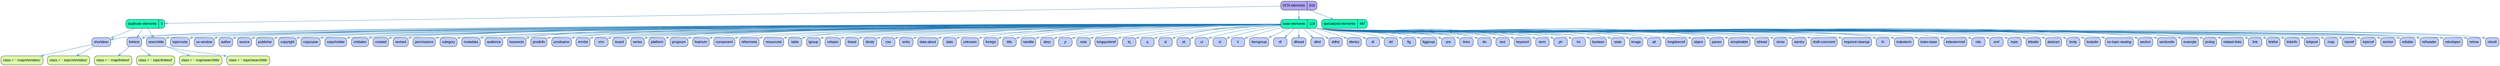 // DITA Stats
strict digraph {
			
  // Other nodes
      
	"elements" [label ="DITA elements | 616" fontname="Arial" shape="Mrecord" style="filled"  fillcolor="#AFA7F4"]
         
	"baseElements" [label ="base elements | 119" fontname="Arial" shape="Mrecord" style="filled"  fillcolor="#1AFABC"]
            
	"map" [label ="map" fontname="Arial" shape="Mrecord" style="filled"  fillcolor="#BFCFFF"]
            
	"navref" [label ="navref" fontname="Arial" shape="Mrecord" style="filled"  fillcolor="#BFCFFF"]
            
	"topicref" [label ="topicref" fontname="Arial" shape="Mrecord" style="filled"  fillcolor="#BFCFFF"]
            
	"anchor" [label ="anchor" fontname="Arial" shape="Mrecord" style="filled"  fillcolor="#BFCFFF"]
            
	"reltable" [label ="reltable" fontname="Arial" shape="Mrecord" style="filled"  fillcolor="#BFCFFF"]
            
	"relheader" [label ="relheader" fontname="Arial" shape="Mrecord" style="filled"  fillcolor="#BFCFFF"]
            
	"relcolspec" [label ="relcolspec" fontname="Arial" shape="Mrecord" style="filled"  fillcolor="#BFCFFF"]
            
	"relrow" [label ="relrow" fontname="Arial" shape="Mrecord" style="filled"  fillcolor="#BFCFFF"]
            
	"relcell" [label ="relcell" fontname="Arial" shape="Mrecord" style="filled"  fillcolor="#BFCFFF"]
            
	"topicmeta" [label ="topicmeta" fontname="Arial" shape="Mrecord" style="filled"  fillcolor="#BFCFFF"]
            
	"shortdesc" [label ="shortdesc" fontname="Arial" shape="Mrecord" style="filled"  fillcolor="#BFCFFF"]
            
	"linktext" [label ="linktext" fontname="Arial" shape="Mrecord" style="filled"  fillcolor="#BFCFFF"]
            
	"searchtitle" [label ="searchtitle" fontname="Arial" shape="Mrecord" style="filled"  fillcolor="#BFCFFF"]
            
	"ux-window" [label ="ux-window" fontname="Arial" shape="Mrecord" style="filled"  fillcolor="#BFCFFF"]
            
	"author" [label ="author" fontname="Arial" shape="Mrecord" style="filled"  fillcolor="#BFCFFF"]
            
	"source" [label ="source" fontname="Arial" shape="Mrecord" style="filled"  fillcolor="#BFCFFF"]
            
	"publisher" [label ="publisher" fontname="Arial" shape="Mrecord" style="filled"  fillcolor="#BFCFFF"]
            
	"copyright" [label ="copyright" fontname="Arial" shape="Mrecord" style="filled"  fillcolor="#BFCFFF"]
            
	"copyryear" [label ="copyryear" fontname="Arial" shape="Mrecord" style="filled"  fillcolor="#BFCFFF"]
            
	"copyrholder" [label ="copyrholder" fontname="Arial" shape="Mrecord" style="filled"  fillcolor="#BFCFFF"]
            
	"critdates" [label ="critdates" fontname="Arial" shape="Mrecord" style="filled"  fillcolor="#BFCFFF"]
            
	"created" [label ="created" fontname="Arial" shape="Mrecord" style="filled"  fillcolor="#BFCFFF"]
            
	"revised" [label ="revised" fontname="Arial" shape="Mrecord" style="filled"  fillcolor="#BFCFFF"]
            
	"permissions" [label ="permissions" fontname="Arial" shape="Mrecord" style="filled"  fillcolor="#BFCFFF"]
            
	"category" [label ="category" fontname="Arial" shape="Mrecord" style="filled"  fillcolor="#BFCFFF"]
            
	"metadata" [label ="metadata" fontname="Arial" shape="Mrecord" style="filled"  fillcolor="#BFCFFF"]
            
	"audience" [label ="audience" fontname="Arial" shape="Mrecord" style="filled"  fillcolor="#BFCFFF"]
            
	"keywords" [label ="keywords" fontname="Arial" shape="Mrecord" style="filled"  fillcolor="#BFCFFF"]
            
	"prodinfo" [label ="prodinfo" fontname="Arial" shape="Mrecord" style="filled"  fillcolor="#BFCFFF"]
            
	"prodname" [label ="prodname" fontname="Arial" shape="Mrecord" style="filled"  fillcolor="#BFCFFF"]
            
	"vrmlist" [label ="vrmlist" fontname="Arial" shape="Mrecord" style="filled"  fillcolor="#BFCFFF"]
            
	"vrm" [label ="vrm" fontname="Arial" shape="Mrecord" style="filled"  fillcolor="#BFCFFF"]
            
	"brand" [label ="brand" fontname="Arial" shape="Mrecord" style="filled"  fillcolor="#BFCFFF"]
            
	"series" [label ="series" fontname="Arial" shape="Mrecord" style="filled"  fillcolor="#BFCFFF"]
            
	"platform" [label ="platform" fontname="Arial" shape="Mrecord" style="filled"  fillcolor="#BFCFFF"]
            
	"prognum" [label ="prognum" fontname="Arial" shape="Mrecord" style="filled"  fillcolor="#BFCFFF"]
            
	"featnum" [label ="featnum" fontname="Arial" shape="Mrecord" style="filled"  fillcolor="#BFCFFF"]
            
	"component" [label ="component" fontname="Arial" shape="Mrecord" style="filled"  fillcolor="#BFCFFF"]
            
	"othermeta" [label ="othermeta" fontname="Arial" shape="Mrecord" style="filled"  fillcolor="#BFCFFF"]
            
	"resourceid" [label ="resourceid" fontname="Arial" shape="Mrecord" style="filled"  fillcolor="#BFCFFF"]
            
	"table" [label ="table" fontname="Arial" shape="Mrecord" style="filled"  fillcolor="#BFCFFF"]
            
	"tgroup" [label ="tgroup" fontname="Arial" shape="Mrecord" style="filled"  fillcolor="#BFCFFF"]
            
	"colspec" [label ="colspec" fontname="Arial" shape="Mrecord" style="filled"  fillcolor="#BFCFFF"]
            
	"thead" [label ="thead" fontname="Arial" shape="Mrecord" style="filled"  fillcolor="#BFCFFF"]
            
	"tbody" [label ="tbody" fontname="Arial" shape="Mrecord" style="filled"  fillcolor="#BFCFFF"]
            
	"row" [label ="row" fontname="Arial" shape="Mrecord" style="filled"  fillcolor="#BFCFFF"]
            
	"entry" [label ="entry" fontname="Arial" shape="Mrecord" style="filled"  fillcolor="#BFCFFF"]
            
	"data-about" [label ="data-about" fontname="Arial" shape="Mrecord" style="filled"  fillcolor="#BFCFFF"]
            
	"data" [label ="data" fontname="Arial" shape="Mrecord" style="filled"  fillcolor="#BFCFFF"]
            
	"unknown" [label ="unknown" fontname="Arial" shape="Mrecord" style="filled"  fillcolor="#BFCFFF"]
            
	"foreign" [label ="foreign" fontname="Arial" shape="Mrecord" style="filled"  fillcolor="#BFCFFF"]
            
	"title" [label ="title" fontname="Arial" shape="Mrecord" style="filled"  fillcolor="#BFCFFF"]
            
	"navtitle" [label ="navtitle" fontname="Arial" shape="Mrecord" style="filled"  fillcolor="#BFCFFF"]
            
	"desc" [label ="desc" fontname="Arial" shape="Mrecord" style="filled"  fillcolor="#BFCFFF"]
            
	"p" [label ="p" fontname="Arial" shape="Mrecord" style="filled"  fillcolor="#BFCFFF"]
            
	"note" [label ="note" fontname="Arial" shape="Mrecord" style="filled"  fillcolor="#BFCFFF"]
            
	"longquoteref" [label ="longquoteref" fontname="Arial" shape="Mrecord" style="filled"  fillcolor="#BFCFFF"]
            
	"lq" [label ="lq" fontname="Arial" shape="Mrecord" style="filled"  fillcolor="#BFCFFF"]
            
	"q" [label ="q" fontname="Arial" shape="Mrecord" style="filled"  fillcolor="#BFCFFF"]
            
	"sl" [label ="sl" fontname="Arial" shape="Mrecord" style="filled"  fillcolor="#BFCFFF"]
            
	"sli" [label ="sli" fontname="Arial" shape="Mrecord" style="filled"  fillcolor="#BFCFFF"]
            
	"ul" [label ="ul" fontname="Arial" shape="Mrecord" style="filled"  fillcolor="#BFCFFF"]
            
	"ol" [label ="ol" fontname="Arial" shape="Mrecord" style="filled"  fillcolor="#BFCFFF"]
            
	"li" [label ="li" fontname="Arial" shape="Mrecord" style="filled"  fillcolor="#BFCFFF"]
            
	"itemgroup" [label ="itemgroup" fontname="Arial" shape="Mrecord" style="filled"  fillcolor="#BFCFFF"]
            
	"dl" [label ="dl" fontname="Arial" shape="Mrecord" style="filled"  fillcolor="#BFCFFF"]
            
	"dlhead" [label ="dlhead" fontname="Arial" shape="Mrecord" style="filled"  fillcolor="#BFCFFF"]
            
	"dthd" [label ="dthd" fontname="Arial" shape="Mrecord" style="filled"  fillcolor="#BFCFFF"]
            
	"ddhd" [label ="ddhd" fontname="Arial" shape="Mrecord" style="filled"  fillcolor="#BFCFFF"]
            
	"dlentry" [label ="dlentry" fontname="Arial" shape="Mrecord" style="filled"  fillcolor="#BFCFFF"]
            
	"dt" [label ="dt" fontname="Arial" shape="Mrecord" style="filled"  fillcolor="#BFCFFF"]
            
	"dd" [label ="dd" fontname="Arial" shape="Mrecord" style="filled"  fillcolor="#BFCFFF"]
            
	"fig" [label ="fig" fontname="Arial" shape="Mrecord" style="filled"  fillcolor="#BFCFFF"]
            
	"figgroup" [label ="figgroup" fontname="Arial" shape="Mrecord" style="filled"  fillcolor="#BFCFFF"]
            
	"pre" [label ="pre" fontname="Arial" shape="Mrecord" style="filled"  fillcolor="#BFCFFF"]
            
	"lines" [label ="lines" fontname="Arial" shape="Mrecord" style="filled"  fillcolor="#BFCFFF"]
            
	"div" [label ="div" fontname="Arial" shape="Mrecord" style="filled"  fillcolor="#BFCFFF"]
            
	"text" [label ="text" fontname="Arial" shape="Mrecord" style="filled"  fillcolor="#BFCFFF"]
            
	"keyword" [label ="keyword" fontname="Arial" shape="Mrecord" style="filled"  fillcolor="#BFCFFF"]
            
	"term" [label ="term" fontname="Arial" shape="Mrecord" style="filled"  fillcolor="#BFCFFF"]
            
	"ph" [label ="ph" fontname="Arial" shape="Mrecord" style="filled"  fillcolor="#BFCFFF"]
            
	"tm" [label ="tm" fontname="Arial" shape="Mrecord" style="filled"  fillcolor="#BFCFFF"]
            
	"boolean" [label ="boolean" fontname="Arial" shape="Mrecord" style="filled"  fillcolor="#BFCFFF"]
            
	"state" [label ="state" fontname="Arial" shape="Mrecord" style="filled"  fillcolor="#BFCFFF"]
            
	"image" [label ="image" fontname="Arial" shape="Mrecord" style="filled"  fillcolor="#BFCFFF"]
            
	"alt" [label ="alt" fontname="Arial" shape="Mrecord" style="filled"  fillcolor="#BFCFFF"]
            
	"longdescref" [label ="longdescref" fontname="Arial" shape="Mrecord" style="filled"  fillcolor="#BFCFFF"]
            
	"object" [label ="object" fontname="Arial" shape="Mrecord" style="filled"  fillcolor="#BFCFFF"]
            
	"param" [label ="param" fontname="Arial" shape="Mrecord" style="filled"  fillcolor="#BFCFFF"]
            
	"simpletable" [label ="simpletable" fontname="Arial" shape="Mrecord" style="filled"  fillcolor="#BFCFFF"]
            
	"sthead" [label ="sthead" fontname="Arial" shape="Mrecord" style="filled"  fillcolor="#BFCFFF"]
            
	"strow" [label ="strow" fontname="Arial" shape="Mrecord" style="filled"  fillcolor="#BFCFFF"]
            
	"stentry" [label ="stentry" fontname="Arial" shape="Mrecord" style="filled"  fillcolor="#BFCFFF"]
            
	"draft-comment" [label ="draft-comment" fontname="Arial" shape="Mrecord" style="filled"  fillcolor="#BFCFFF"]
            
	"required-cleanup" [label ="required-cleanup" fontname="Arial" shape="Mrecord" style="filled"  fillcolor="#BFCFFF"]
            
	"fn" [label ="fn" fontname="Arial" shape="Mrecord" style="filled"  fillcolor="#BFCFFF"]
            
	"indexterm" [label ="indexterm" fontname="Arial" shape="Mrecord" style="filled"  fillcolor="#BFCFFF"]
            
	"index-base" [label ="index-base" fontname="Arial" shape="Mrecord" style="filled"  fillcolor="#BFCFFF"]
            
	"indextermref" [label ="indextermref" fontname="Arial" shape="Mrecord" style="filled"  fillcolor="#BFCFFF"]
            
	"cite" [label ="cite" fontname="Arial" shape="Mrecord" style="filled"  fillcolor="#BFCFFF"]
            
	"xref" [label ="xref" fontname="Arial" shape="Mrecord" style="filled"  fillcolor="#BFCFFF"]
            
	"topic" [label ="topic" fontname="Arial" shape="Mrecord" style="filled"  fillcolor="#BFCFFF"]
            
	"titlealts" [label ="titlealts" fontname="Arial" shape="Mrecord" style="filled"  fillcolor="#BFCFFF"]
            
	"searchtitle" [label ="searchtitle" fontname="Arial" shape="Mrecord" style="filled"  fillcolor="#BFCFFF"]
            
	"shortdesc" [label ="shortdesc" fontname="Arial" shape="Mrecord" style="filled"  fillcolor="#BFCFFF"]
            
	"abstract" [label ="abstract" fontname="Arial" shape="Mrecord" style="filled"  fillcolor="#BFCFFF"]
            
	"body" [label ="body" fontname="Arial" shape="Mrecord" style="filled"  fillcolor="#BFCFFF"]
            
	"bodydiv" [label ="bodydiv" fontname="Arial" shape="Mrecord" style="filled"  fillcolor="#BFCFFF"]
            
	"no-topic-nesting" [label ="no-topic-nesting" fontname="Arial" shape="Mrecord" style="filled"  fillcolor="#BFCFFF"]
            
	"section" [label ="section" fontname="Arial" shape="Mrecord" style="filled"  fillcolor="#BFCFFF"]
            
	"sectiondiv" [label ="sectiondiv" fontname="Arial" shape="Mrecord" style="filled"  fillcolor="#BFCFFF"]
            
	"example" [label ="example" fontname="Arial" shape="Mrecord" style="filled"  fillcolor="#BFCFFF"]
            
	"prolog" [label ="prolog" fontname="Arial" shape="Mrecord" style="filled"  fillcolor="#BFCFFF"]
            
	"related-links" [label ="related-links" fontname="Arial" shape="Mrecord" style="filled"  fillcolor="#BFCFFF"]
            
	"link" [label ="link" fontname="Arial" shape="Mrecord" style="filled"  fillcolor="#BFCFFF"]
            
	"linktext" [label ="linktext" fontname="Arial" shape="Mrecord" style="filled"  fillcolor="#BFCFFF"]
            
	"linklist" [label ="linklist" fontname="Arial" shape="Mrecord" style="filled"  fillcolor="#BFCFFF"]
            
	"linkinfo" [label ="linkinfo" fontname="Arial" shape="Mrecord" style="filled"  fillcolor="#BFCFFF"]
            
	"linkpool" [label ="linkpool" fontname="Arial" shape="Mrecord" style="filled"  fillcolor="#BFCFFF"]
         
         
	"otherElements" [label ="specialized elements | 497" fontname="Arial" shape="Mrecord" style="filled"  fillcolor="#1AFABC"]
         
	"duplicateElements" [label ="duplicate elements | 3" fontname="Arial" shape="Mrecord" style="filled"  fillcolor="#1AFABC"]
            
	"searchtitle" [label ="searchtitle" fontname="Arial" shape="Mrecord" style="filled"  fillcolor="#BFCFFF"]
               
	"class = '- map/searchtitle'" [label ="class = '- map/searchtitle'" fontname="Arial" shape="Mrecord" style="filled"  fillcolor="#DDFFAA"]
               
	"class = '- topic/searchtitle'" [label ="class = '- topic/searchtitle'" fontname="Arial" shape="Mrecord" style="filled"  fillcolor="#DDFFAA"]
            
            
	"shortdesc" [label ="shortdesc" fontname="Arial" shape="Mrecord" style="filled"  fillcolor="#BFCFFF"]
               
	"class = '- map/shortdesc'" [label ="class = '- map/shortdesc'" fontname="Arial" shape="Mrecord" style="filled"  fillcolor="#DDFFAA"]
               
	"class = '- topic/shortdesc'" [label ="class = '- topic/shortdesc'" fontname="Arial" shape="Mrecord" style="filled"  fillcolor="#DDFFAA"]
            
            
	"linktext" [label ="linktext" fontname="Arial" shape="Mrecord" style="filled"  fillcolor="#BFCFFF"]
               
	"class = '- map/linktext'" [label ="class = '- map/linktext'" fontname="Arial" shape="Mrecord" style="filled"  fillcolor="#DDFFAA"]
               
	"class = '- topic/linktext'" [label ="class = '- topic/linktext'" fontname="Arial" shape="Mrecord" style="filled"  fillcolor="#DDFFAA"]
            
         
      
   
  // Edges
      
         
	"elements" -> "baseElements" [fillcolor="#a6cee3" color="#1f78b4"]
            
	"baseElements" -> "map" [fillcolor="#a6cee3" color="#1f78b4"]
            
	"baseElements" -> "navref" [fillcolor="#a6cee3" color="#1f78b4"]
            
	"baseElements" -> "topicref" [fillcolor="#a6cee3" color="#1f78b4"]
            
	"baseElements" -> "anchor" [fillcolor="#a6cee3" color="#1f78b4"]
            
	"baseElements" -> "reltable" [fillcolor="#a6cee3" color="#1f78b4"]
            
	"baseElements" -> "relheader" [fillcolor="#a6cee3" color="#1f78b4"]
            
	"baseElements" -> "relcolspec" [fillcolor="#a6cee3" color="#1f78b4"]
            
	"baseElements" -> "relrow" [fillcolor="#a6cee3" color="#1f78b4"]
            
	"baseElements" -> "relcell" [fillcolor="#a6cee3" color="#1f78b4"]
            
	"baseElements" -> "topicmeta" [fillcolor="#a6cee3" color="#1f78b4"]
            
	"baseElements" -> "shortdesc" [fillcolor="#a6cee3" color="#1f78b4"]
            
	"baseElements" -> "linktext" [fillcolor="#a6cee3" color="#1f78b4"]
            
	"baseElements" -> "searchtitle" [fillcolor="#a6cee3" color="#1f78b4"]
            
	"baseElements" -> "ux-window" [fillcolor="#a6cee3" color="#1f78b4"]
            
	"baseElements" -> "author" [fillcolor="#a6cee3" color="#1f78b4"]
            
	"baseElements" -> "source" [fillcolor="#a6cee3" color="#1f78b4"]
            
	"baseElements" -> "publisher" [fillcolor="#a6cee3" color="#1f78b4"]
            
	"baseElements" -> "copyright" [fillcolor="#a6cee3" color="#1f78b4"]
            
	"baseElements" -> "copyryear" [fillcolor="#a6cee3" color="#1f78b4"]
            
	"baseElements" -> "copyrholder" [fillcolor="#a6cee3" color="#1f78b4"]
            
	"baseElements" -> "critdates" [fillcolor="#a6cee3" color="#1f78b4"]
            
	"baseElements" -> "created" [fillcolor="#a6cee3" color="#1f78b4"]
            
	"baseElements" -> "revised" [fillcolor="#a6cee3" color="#1f78b4"]
            
	"baseElements" -> "permissions" [fillcolor="#a6cee3" color="#1f78b4"]
            
	"baseElements" -> "category" [fillcolor="#a6cee3" color="#1f78b4"]
            
	"baseElements" -> "metadata" [fillcolor="#a6cee3" color="#1f78b4"]
            
	"baseElements" -> "audience" [fillcolor="#a6cee3" color="#1f78b4"]
            
	"baseElements" -> "keywords" [fillcolor="#a6cee3" color="#1f78b4"]
            
	"baseElements" -> "prodinfo" [fillcolor="#a6cee3" color="#1f78b4"]
            
	"baseElements" -> "prodname" [fillcolor="#a6cee3" color="#1f78b4"]
            
	"baseElements" -> "vrmlist" [fillcolor="#a6cee3" color="#1f78b4"]
            
	"baseElements" -> "vrm" [fillcolor="#a6cee3" color="#1f78b4"]
            
	"baseElements" -> "brand" [fillcolor="#a6cee3" color="#1f78b4"]
            
	"baseElements" -> "series" [fillcolor="#a6cee3" color="#1f78b4"]
            
	"baseElements" -> "platform" [fillcolor="#a6cee3" color="#1f78b4"]
            
	"baseElements" -> "prognum" [fillcolor="#a6cee3" color="#1f78b4"]
            
	"baseElements" -> "featnum" [fillcolor="#a6cee3" color="#1f78b4"]
            
	"baseElements" -> "component" [fillcolor="#a6cee3" color="#1f78b4"]
            
	"baseElements" -> "othermeta" [fillcolor="#a6cee3" color="#1f78b4"]
            
	"baseElements" -> "resourceid" [fillcolor="#a6cee3" color="#1f78b4"]
            
	"baseElements" -> "table" [fillcolor="#a6cee3" color="#1f78b4"]
            
	"baseElements" -> "tgroup" [fillcolor="#a6cee3" color="#1f78b4"]
            
	"baseElements" -> "colspec" [fillcolor="#a6cee3" color="#1f78b4"]
            
	"baseElements" -> "thead" [fillcolor="#a6cee3" color="#1f78b4"]
            
	"baseElements" -> "tbody" [fillcolor="#a6cee3" color="#1f78b4"]
            
	"baseElements" -> "row" [fillcolor="#a6cee3" color="#1f78b4"]
            
	"baseElements" -> "entry" [fillcolor="#a6cee3" color="#1f78b4"]
            
	"baseElements" -> "data-about" [fillcolor="#a6cee3" color="#1f78b4"]
            
	"baseElements" -> "data" [fillcolor="#a6cee3" color="#1f78b4"]
            
	"baseElements" -> "unknown" [fillcolor="#a6cee3" color="#1f78b4"]
            
	"baseElements" -> "foreign" [fillcolor="#a6cee3" color="#1f78b4"]
            
	"baseElements" -> "title" [fillcolor="#a6cee3" color="#1f78b4"]
            
	"baseElements" -> "navtitle" [fillcolor="#a6cee3" color="#1f78b4"]
            
	"baseElements" -> "desc" [fillcolor="#a6cee3" color="#1f78b4"]
            
	"baseElements" -> "p" [fillcolor="#a6cee3" color="#1f78b4"]
            
	"baseElements" -> "note" [fillcolor="#a6cee3" color="#1f78b4"]
            
	"baseElements" -> "longquoteref" [fillcolor="#a6cee3" color="#1f78b4"]
            
	"baseElements" -> "lq" [fillcolor="#a6cee3" color="#1f78b4"]
            
	"baseElements" -> "q" [fillcolor="#a6cee3" color="#1f78b4"]
            
	"baseElements" -> "sl" [fillcolor="#a6cee3" color="#1f78b4"]
            
	"baseElements" -> "sli" [fillcolor="#a6cee3" color="#1f78b4"]
            
	"baseElements" -> "ul" [fillcolor="#a6cee3" color="#1f78b4"]
            
	"baseElements" -> "ol" [fillcolor="#a6cee3" color="#1f78b4"]
            
	"baseElements" -> "li" [fillcolor="#a6cee3" color="#1f78b4"]
            
	"baseElements" -> "itemgroup" [fillcolor="#a6cee3" color="#1f78b4"]
            
	"baseElements" -> "dl" [fillcolor="#a6cee3" color="#1f78b4"]
            
	"baseElements" -> "dlhead" [fillcolor="#a6cee3" color="#1f78b4"]
            
	"baseElements" -> "dthd" [fillcolor="#a6cee3" color="#1f78b4"]
            
	"baseElements" -> "ddhd" [fillcolor="#a6cee3" color="#1f78b4"]
            
	"baseElements" -> "dlentry" [fillcolor="#a6cee3" color="#1f78b4"]
            
	"baseElements" -> "dt" [fillcolor="#a6cee3" color="#1f78b4"]
            
	"baseElements" -> "dd" [fillcolor="#a6cee3" color="#1f78b4"]
            
	"baseElements" -> "fig" [fillcolor="#a6cee3" color="#1f78b4"]
            
	"baseElements" -> "figgroup" [fillcolor="#a6cee3" color="#1f78b4"]
            
	"baseElements" -> "pre" [fillcolor="#a6cee3" color="#1f78b4"]
            
	"baseElements" -> "lines" [fillcolor="#a6cee3" color="#1f78b4"]
            
	"baseElements" -> "div" [fillcolor="#a6cee3" color="#1f78b4"]
            
	"baseElements" -> "text" [fillcolor="#a6cee3" color="#1f78b4"]
            
	"baseElements" -> "keyword" [fillcolor="#a6cee3" color="#1f78b4"]
            
	"baseElements" -> "term" [fillcolor="#a6cee3" color="#1f78b4"]
            
	"baseElements" -> "ph" [fillcolor="#a6cee3" color="#1f78b4"]
            
	"baseElements" -> "tm" [fillcolor="#a6cee3" color="#1f78b4"]
            
	"baseElements" -> "boolean" [fillcolor="#a6cee3" color="#1f78b4"]
            
	"baseElements" -> "state" [fillcolor="#a6cee3" color="#1f78b4"]
            
	"baseElements" -> "image" [fillcolor="#a6cee3" color="#1f78b4"]
            
	"baseElements" -> "alt" [fillcolor="#a6cee3" color="#1f78b4"]
            
	"baseElements" -> "longdescref" [fillcolor="#a6cee3" color="#1f78b4"]
            
	"baseElements" -> "object" [fillcolor="#a6cee3" color="#1f78b4"]
            
	"baseElements" -> "param" [fillcolor="#a6cee3" color="#1f78b4"]
            
	"baseElements" -> "simpletable" [fillcolor="#a6cee3" color="#1f78b4"]
            
	"baseElements" -> "sthead" [fillcolor="#a6cee3" color="#1f78b4"]
            
	"baseElements" -> "strow" [fillcolor="#a6cee3" color="#1f78b4"]
            
	"baseElements" -> "stentry" [fillcolor="#a6cee3" color="#1f78b4"]
            
	"baseElements" -> "draft-comment" [fillcolor="#a6cee3" color="#1f78b4"]
            
	"baseElements" -> "required-cleanup" [fillcolor="#a6cee3" color="#1f78b4"]
            
	"baseElements" -> "fn" [fillcolor="#a6cee3" color="#1f78b4"]
            
	"baseElements" -> "indexterm" [fillcolor="#a6cee3" color="#1f78b4"]
            
	"baseElements" -> "index-base" [fillcolor="#a6cee3" color="#1f78b4"]
            
	"baseElements" -> "indextermref" [fillcolor="#a6cee3" color="#1f78b4"]
            
	"baseElements" -> "cite" [fillcolor="#a6cee3" color="#1f78b4"]
            
	"baseElements" -> "xref" [fillcolor="#a6cee3" color="#1f78b4"]
            
	"baseElements" -> "topic" [fillcolor="#a6cee3" color="#1f78b4"]
            
	"baseElements" -> "titlealts" [fillcolor="#a6cee3" color="#1f78b4"]
            
	"baseElements" -> "searchtitle" [fillcolor="#a6cee3" color="#1f78b4"]
            
	"baseElements" -> "shortdesc" [fillcolor="#a6cee3" color="#1f78b4"]
            
	"baseElements" -> "abstract" [fillcolor="#a6cee3" color="#1f78b4"]
            
	"baseElements" -> "body" [fillcolor="#a6cee3" color="#1f78b4"]
            
	"baseElements" -> "bodydiv" [fillcolor="#a6cee3" color="#1f78b4"]
            
	"baseElements" -> "no-topic-nesting" [fillcolor="#a6cee3" color="#1f78b4"]
            
	"baseElements" -> "section" [fillcolor="#a6cee3" color="#1f78b4"]
            
	"baseElements" -> "sectiondiv" [fillcolor="#a6cee3" color="#1f78b4"]
            
	"baseElements" -> "example" [fillcolor="#a6cee3" color="#1f78b4"]
            
	"baseElements" -> "prolog" [fillcolor="#a6cee3" color="#1f78b4"]
            
	"baseElements" -> "related-links" [fillcolor="#a6cee3" color="#1f78b4"]
            
	"baseElements" -> "link" [fillcolor="#a6cee3" color="#1f78b4"]
            
	"baseElements" -> "linktext" [fillcolor="#a6cee3" color="#1f78b4"]
            
	"baseElements" -> "linklist" [fillcolor="#a6cee3" color="#1f78b4"]
            
	"baseElements" -> "linkinfo" [fillcolor="#a6cee3" color="#1f78b4"]
            
	"baseElements" -> "linkpool" [fillcolor="#a6cee3" color="#1f78b4"]
         
         
	"elements" -> "otherElements" [fillcolor="#a6cee3" color="#1f78b4"]
         
	"elements" -> "duplicateElements" [fillcolor="#a6cee3" color="#1f78b4"]
            
	"duplicateElements" -> "searchtitle" [fillcolor="#a6cee3" color="#1f78b4"]
               
	"searchtitle" -> "class = '- map/searchtitle'" [fillcolor="#a6cee3" color="#1f78b4"]
               
	"searchtitle" -> "class = '- topic/searchtitle'" [fillcolor="#a6cee3" color="#1f78b4"]
            
            
	"duplicateElements" -> "shortdesc" [fillcolor="#a6cee3" color="#1f78b4"]
               
	"shortdesc" -> "class = '- map/shortdesc'" [fillcolor="#a6cee3" color="#1f78b4"]
               
	"shortdesc" -> "class = '- topic/shortdesc'" [fillcolor="#a6cee3" color="#1f78b4"]
            
            
	"duplicateElements" -> "linktext" [fillcolor="#a6cee3" color="#1f78b4"]
               
	"linktext" -> "class = '- map/linktext'" [fillcolor="#a6cee3" color="#1f78b4"]
               
	"linktext" -> "class = '- topic/linktext'" [fillcolor="#a6cee3" color="#1f78b4"]
            
         
      
   }